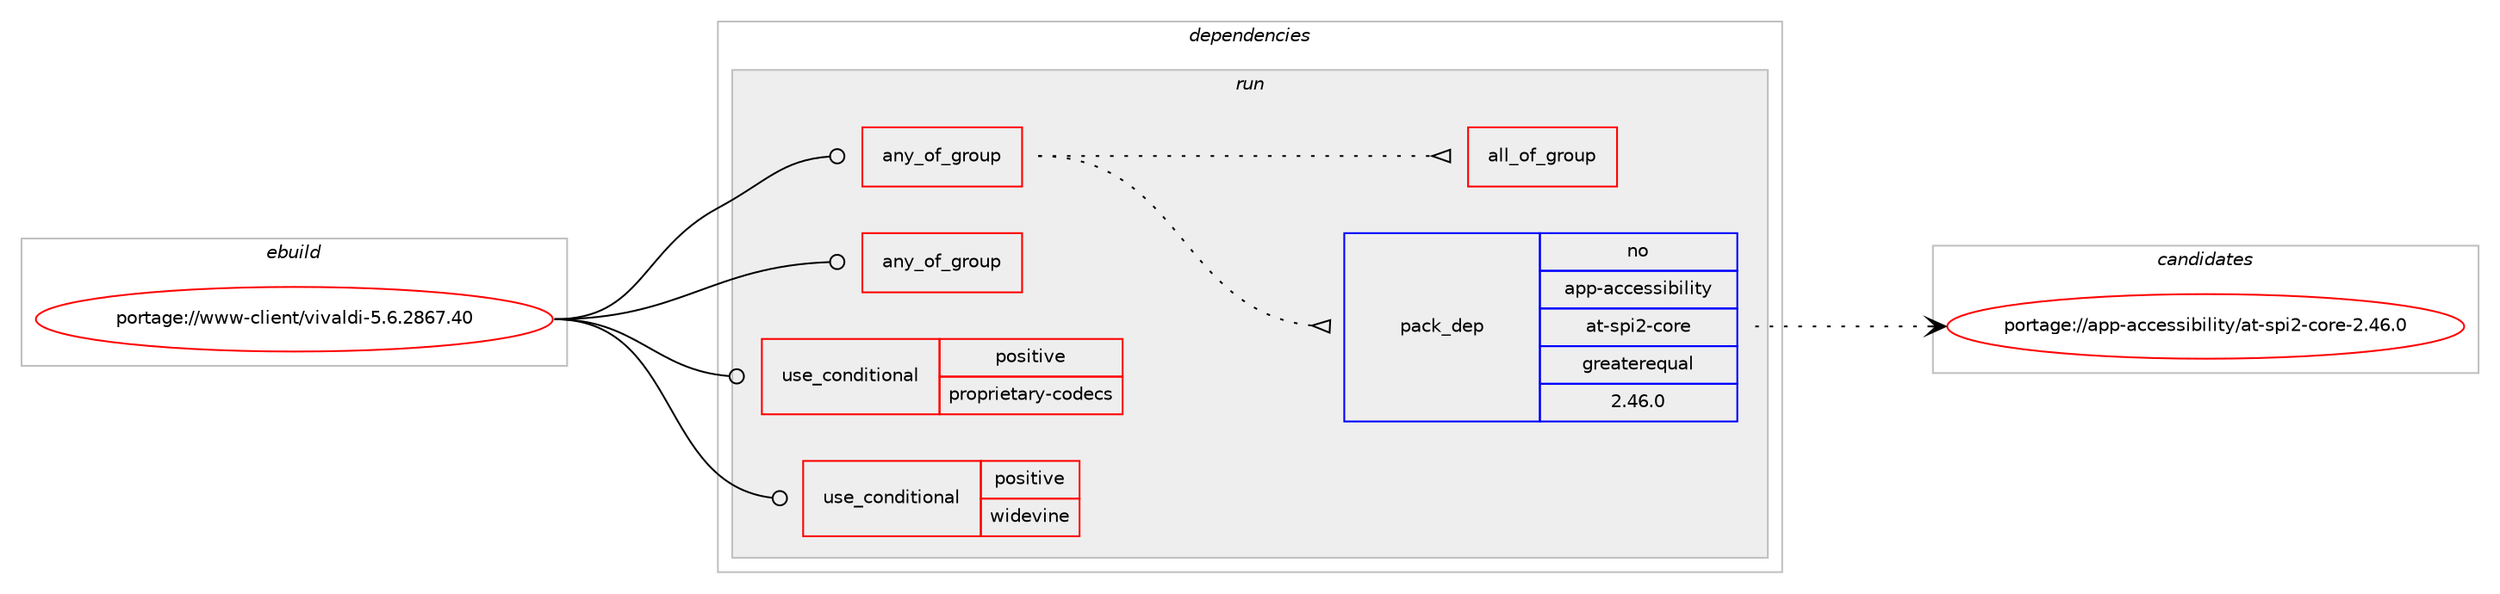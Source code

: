 digraph prolog {

# *************
# Graph options
# *************

newrank=true;
concentrate=true;
compound=true;
graph [rankdir=LR,fontname=Helvetica,fontsize=10,ranksep=1.5];#, ranksep=2.5, nodesep=0.2];
edge  [arrowhead=vee];
node  [fontname=Helvetica,fontsize=10];

# **********
# The ebuild
# **********

subgraph cluster_leftcol {
color=gray;
rank=same;
label=<<i>ebuild</i>>;
id [label="portage://www-client/vivaldi-5.6.2867.40", color=red, width=4, href="../www-client/vivaldi-5.6.2867.40.svg"];
}

# ****************
# The dependencies
# ****************

subgraph cluster_midcol {
color=gray;
label=<<i>dependencies</i>>;
subgraph cluster_compile {
fillcolor="#eeeeee";
style=filled;
label=<<i>compile</i>>;
}
subgraph cluster_compileandrun {
fillcolor="#eeeeee";
style=filled;
label=<<i>compile and run</i>>;
}
subgraph cluster_run {
fillcolor="#eeeeee";
style=filled;
label=<<i>run</i>>;
subgraph any45 {
dependency1337 [label=<<TABLE BORDER="0" CELLBORDER="1" CELLSPACING="0" CELLPADDING="4"><TR><TD CELLPADDING="10">any_of_group</TD></TR></TABLE>>, shape=none, color=red];subgraph pack1234 {
dependency1338 [label=<<TABLE BORDER="0" CELLBORDER="1" CELLSPACING="0" CELLPADDING="4" WIDTH="220"><TR><TD ROWSPAN="6" CELLPADDING="30">pack_dep</TD></TR><TR><TD WIDTH="110">no</TD></TR><TR><TD>app-accessibility</TD></TR><TR><TD>at-spi2-core</TD></TR><TR><TD>greaterequal</TD></TR><TR><TD>2.46.0</TD></TR></TABLE>>, shape=none, color=blue];
}
dependency1337:e -> dependency1338:w [weight=20,style="dotted",arrowhead="oinv"];
subgraph all2 {
dependency1339 [label=<<TABLE BORDER="0" CELLBORDER="1" CELLSPACING="0" CELLPADDING="4"><TR><TD CELLPADDING="10">all_of_group</TD></TR></TABLE>>, shape=none, color=red];# *** BEGIN UNKNOWN DEPENDENCY TYPE (TODO) ***
# dependency1339 -> package_dependency(portage://www-client/vivaldi-5.6.2867.40,run,no,app-accessibility,at-spi2-atk,none,[,,],[],[])
# *** END UNKNOWN DEPENDENCY TYPE (TODO) ***

# *** BEGIN UNKNOWN DEPENDENCY TYPE (TODO) ***
# dependency1339 -> package_dependency(portage://www-client/vivaldi-5.6.2867.40,run,no,dev-libs,atk,none,[,,],[],[])
# *** END UNKNOWN DEPENDENCY TYPE (TODO) ***

}
dependency1337:e -> dependency1339:w [weight=20,style="dotted",arrowhead="oinv"];
}
id:e -> dependency1337:w [weight=20,style="solid",arrowhead="odot"];
subgraph any46 {
dependency1340 [label=<<TABLE BORDER="0" CELLBORDER="1" CELLSPACING="0" CELLPADDING="4"><TR><TD CELLPADDING="10">any_of_group</TD></TR></TABLE>>, shape=none, color=red];# *** BEGIN UNKNOWN DEPENDENCY TYPE (TODO) ***
# dependency1340 -> package_dependency(portage://www-client/vivaldi-5.6.2867.40,run,no,gui-libs,gtk,none,[,,],[slot(4)],[])
# *** END UNKNOWN DEPENDENCY TYPE (TODO) ***

# *** BEGIN UNKNOWN DEPENDENCY TYPE (TODO) ***
# dependency1340 -> package_dependency(portage://www-client/vivaldi-5.6.2867.40,run,no,x11-libs,gtk+,none,[,,],[slot(3)],[])
# *** END UNKNOWN DEPENDENCY TYPE (TODO) ***

}
id:e -> dependency1340:w [weight=20,style="solid",arrowhead="odot"];
subgraph cond59 {
dependency1341 [label=<<TABLE BORDER="0" CELLBORDER="1" CELLSPACING="0" CELLPADDING="4"><TR><TD ROWSPAN="3" CELLPADDING="10">use_conditional</TD></TR><TR><TD>positive</TD></TR><TR><TD>proprietary-codecs</TD></TR></TABLE>>, shape=none, color=red];
# *** BEGIN UNKNOWN DEPENDENCY TYPE (TODO) ***
# dependency1341 -> package_dependency(portage://www-client/vivaldi-5.6.2867.40,run,no,media-video,ffmpeg-chromium,none,[,,],[slot(102)],[])
# *** END UNKNOWN DEPENDENCY TYPE (TODO) ***

}
id:e -> dependency1341:w [weight=20,style="solid",arrowhead="odot"];
subgraph cond60 {
dependency1342 [label=<<TABLE BORDER="0" CELLBORDER="1" CELLSPACING="0" CELLPADDING="4"><TR><TD ROWSPAN="3" CELLPADDING="10">use_conditional</TD></TR><TR><TD>positive</TD></TR><TR><TD>widevine</TD></TR></TABLE>>, shape=none, color=red];
# *** BEGIN UNKNOWN DEPENDENCY TYPE (TODO) ***
# dependency1342 -> package_dependency(portage://www-client/vivaldi-5.6.2867.40,run,no,www-plugins,chrome-binary-plugins,none,[,,],[],[])
# *** END UNKNOWN DEPENDENCY TYPE (TODO) ***

}
id:e -> dependency1342:w [weight=20,style="solid",arrowhead="odot"];
# *** BEGIN UNKNOWN DEPENDENCY TYPE (TODO) ***
# id -> package_dependency(portage://www-client/vivaldi-5.6.2867.40,run,no,dev-libs,expat,none,[,,],[],[])
# *** END UNKNOWN DEPENDENCY TYPE (TODO) ***

# *** BEGIN UNKNOWN DEPENDENCY TYPE (TODO) ***
# id -> package_dependency(portage://www-client/vivaldi-5.6.2867.40,run,no,dev-libs,glib,none,[,,],[slot(2)],[])
# *** END UNKNOWN DEPENDENCY TYPE (TODO) ***

# *** BEGIN UNKNOWN DEPENDENCY TYPE (TODO) ***
# id -> package_dependency(portage://www-client/vivaldi-5.6.2867.40,run,no,dev-libs,nspr,none,[,,],[],[])
# *** END UNKNOWN DEPENDENCY TYPE (TODO) ***

# *** BEGIN UNKNOWN DEPENDENCY TYPE (TODO) ***
# id -> package_dependency(portage://www-client/vivaldi-5.6.2867.40,run,no,dev-libs,nss,none,[,,],[],[])
# *** END UNKNOWN DEPENDENCY TYPE (TODO) ***

# *** BEGIN UNKNOWN DEPENDENCY TYPE (TODO) ***
# id -> package_dependency(portage://www-client/vivaldi-5.6.2867.40,run,no,media-libs,alsa-lib,none,[,,],[],[])
# *** END UNKNOWN DEPENDENCY TYPE (TODO) ***

# *** BEGIN UNKNOWN DEPENDENCY TYPE (TODO) ***
# id -> package_dependency(portage://www-client/vivaldi-5.6.2867.40,run,no,media-libs,mesa,none,[,,],[],[use(enable(gbm),positive)])
# *** END UNKNOWN DEPENDENCY TYPE (TODO) ***

# *** BEGIN UNKNOWN DEPENDENCY TYPE (TODO) ***
# id -> package_dependency(portage://www-client/vivaldi-5.6.2867.40,run,no,net-print,cups,none,[,,],[],[])
# *** END UNKNOWN DEPENDENCY TYPE (TODO) ***

# *** BEGIN UNKNOWN DEPENDENCY TYPE (TODO) ***
# id -> package_dependency(portage://www-client/vivaldi-5.6.2867.40,run,no,sys-apps,dbus,none,[,,],[],[])
# *** END UNKNOWN DEPENDENCY TYPE (TODO) ***

# *** BEGIN UNKNOWN DEPENDENCY TYPE (TODO) ***
# id -> package_dependency(portage://www-client/vivaldi-5.6.2867.40,run,no,x11-libs,cairo,none,[,,],[],[])
# *** END UNKNOWN DEPENDENCY TYPE (TODO) ***

# *** BEGIN UNKNOWN DEPENDENCY TYPE (TODO) ***
# id -> package_dependency(portage://www-client/vivaldi-5.6.2867.40,run,no,x11-libs,libX11,none,[,,],[],[])
# *** END UNKNOWN DEPENDENCY TYPE (TODO) ***

# *** BEGIN UNKNOWN DEPENDENCY TYPE (TODO) ***
# id -> package_dependency(portage://www-client/vivaldi-5.6.2867.40,run,no,x11-libs,libXcomposite,none,[,,],[],[])
# *** END UNKNOWN DEPENDENCY TYPE (TODO) ***

# *** BEGIN UNKNOWN DEPENDENCY TYPE (TODO) ***
# id -> package_dependency(portage://www-client/vivaldi-5.6.2867.40,run,no,x11-libs,libXdamage,none,[,,],[],[])
# *** END UNKNOWN DEPENDENCY TYPE (TODO) ***

# *** BEGIN UNKNOWN DEPENDENCY TYPE (TODO) ***
# id -> package_dependency(portage://www-client/vivaldi-5.6.2867.40,run,no,x11-libs,libXext,none,[,,],[],[])
# *** END UNKNOWN DEPENDENCY TYPE (TODO) ***

# *** BEGIN UNKNOWN DEPENDENCY TYPE (TODO) ***
# id -> package_dependency(portage://www-client/vivaldi-5.6.2867.40,run,no,x11-libs,libXfixes,none,[,,],[],[])
# *** END UNKNOWN DEPENDENCY TYPE (TODO) ***

# *** BEGIN UNKNOWN DEPENDENCY TYPE (TODO) ***
# id -> package_dependency(portage://www-client/vivaldi-5.6.2867.40,run,no,x11-libs,libXrandr,none,[,,],[],[])
# *** END UNKNOWN DEPENDENCY TYPE (TODO) ***

# *** BEGIN UNKNOWN DEPENDENCY TYPE (TODO) ***
# id -> package_dependency(portage://www-client/vivaldi-5.6.2867.40,run,no,x11-libs,libdrm,none,[,,],[],[])
# *** END UNKNOWN DEPENDENCY TYPE (TODO) ***

# *** BEGIN UNKNOWN DEPENDENCY TYPE (TODO) ***
# id -> package_dependency(portage://www-client/vivaldi-5.6.2867.40,run,no,x11-libs,libxcb,none,[,,],[],[])
# *** END UNKNOWN DEPENDENCY TYPE (TODO) ***

# *** BEGIN UNKNOWN DEPENDENCY TYPE (TODO) ***
# id -> package_dependency(portage://www-client/vivaldi-5.6.2867.40,run,no,x11-libs,libxkbcommon,none,[,,],[],[])
# *** END UNKNOWN DEPENDENCY TYPE (TODO) ***

# *** BEGIN UNKNOWN DEPENDENCY TYPE (TODO) ***
# id -> package_dependency(portage://www-client/vivaldi-5.6.2867.40,run,no,x11-libs,pango,none,[,,],[],[use(enable(X),none)])
# *** END UNKNOWN DEPENDENCY TYPE (TODO) ***

}
}

# **************
# The candidates
# **************

subgraph cluster_choices {
rank=same;
color=gray;
label=<<i>candidates</i>>;

subgraph choice1234 {
color=black;
nodesep=1;
choice97112112459799991011151151059810510810511612147971164511511210550459911111410145504652544648 [label="portage://app-accessibility/at-spi2-core-2.46.0", color=red, width=4,href="../app-accessibility/at-spi2-core-2.46.0.svg"];
dependency1338:e -> choice97112112459799991011151151059810510810511612147971164511511210550459911111410145504652544648:w [style=dotted,weight="100"];
}
}

}
